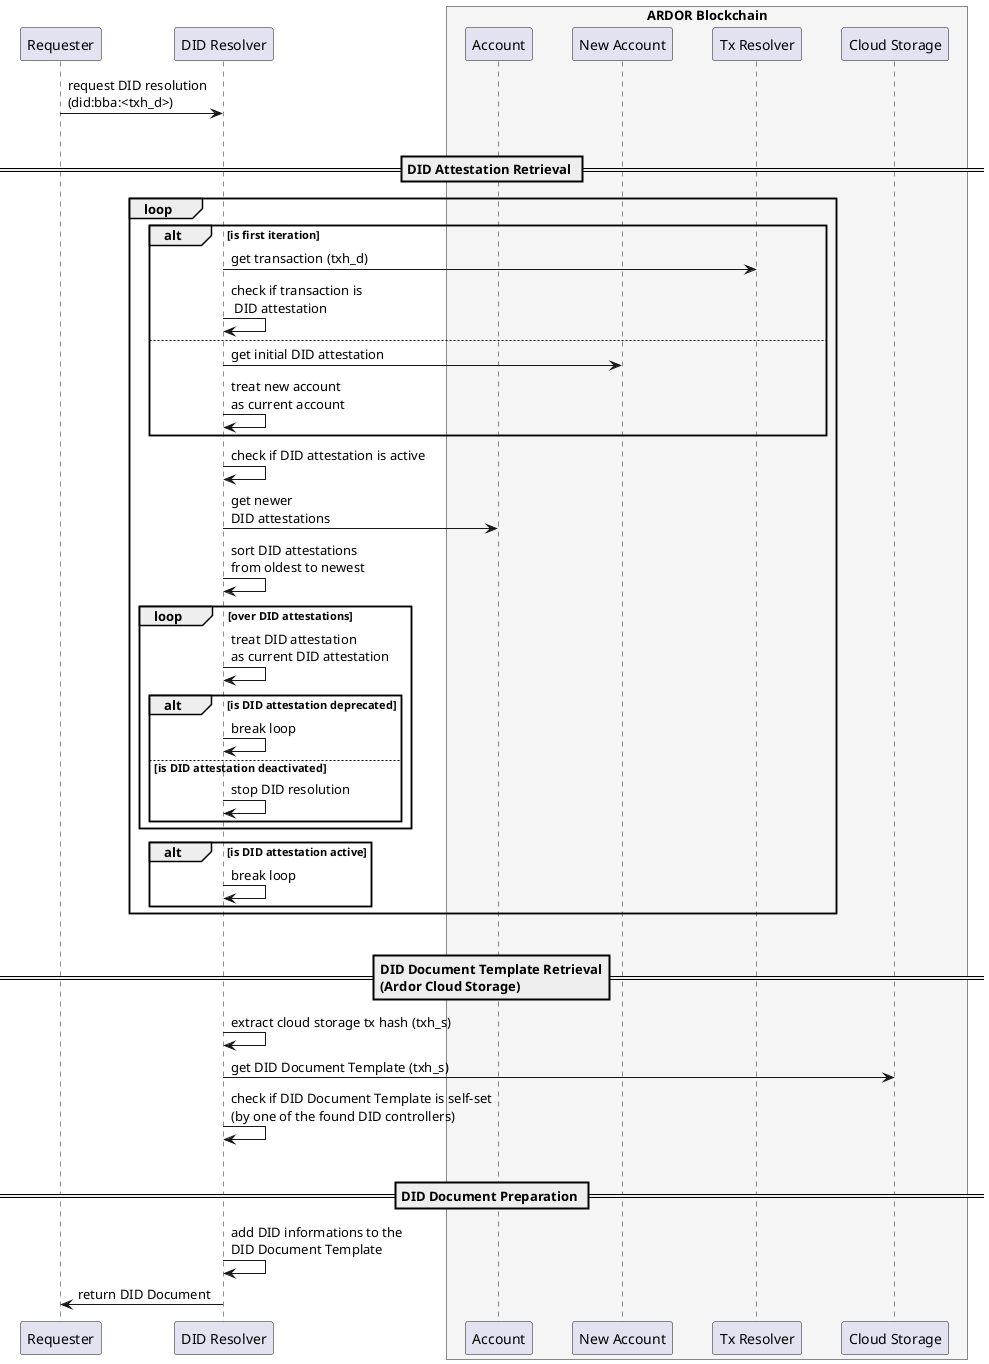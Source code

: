 @startuml
skinparam BoxPadding 15
skinparam ParticipantPadding 15


participant "Requester" as REQ
participant "DID Resolver" as RES
box "ARDOR Blockchain" #WhiteSmoke
    participant "Account" as ATTE
    participant "New Account" as NATTE
    participant "Tx Resolver" as TXR
    participant "Cloud Storage" as STR
end box



REQ -> RES: request DID resolution\n(did:bba:<txh_d>)
|||


== DID Attestation Retrieval ==

loop
    alt is first iteration
        RES -> TXR: get transaction (txh_d)
        RES -> RES: check if transaction is\n DID attestation
    else
        ' RES -> RES: store account name
        RES -> NATTE: get initial DID attestation
        RES -> RES: treat new account\nas current account
    end

    RES -> RES: check if DID attestation is active
    RES -> ATTE: get newer \nDID attestations
    RES -> RES: sort DID attestations\nfrom oldest to newest

    loop over DID attestations
        RES -> RES: treat DID attestation\nas current DID attestation
        alt is DID attestation deprecated
            RES -> RES: break loop
        else is DID attestation deactivated
            RES -> RES: stop DID resolution
        end
    end
    alt is DID attestation active
        RES -> RES: break loop
    end
end
|||


== DID Document Template Retrieval\n(Ardor Cloud Storage) ==

RES -> RES: extract cloud storage tx hash (txh_s)
RES -> STR: get DID Document Template (txh_s)
RES -> RES: check if DID Document Template is self-set\n(by one of the found DID controllers)
|||


== DID Document Preparation ==

RES -> RES: add DID informations to the\nDID Document Template
RES -> REQ: return DID Document


@enduml